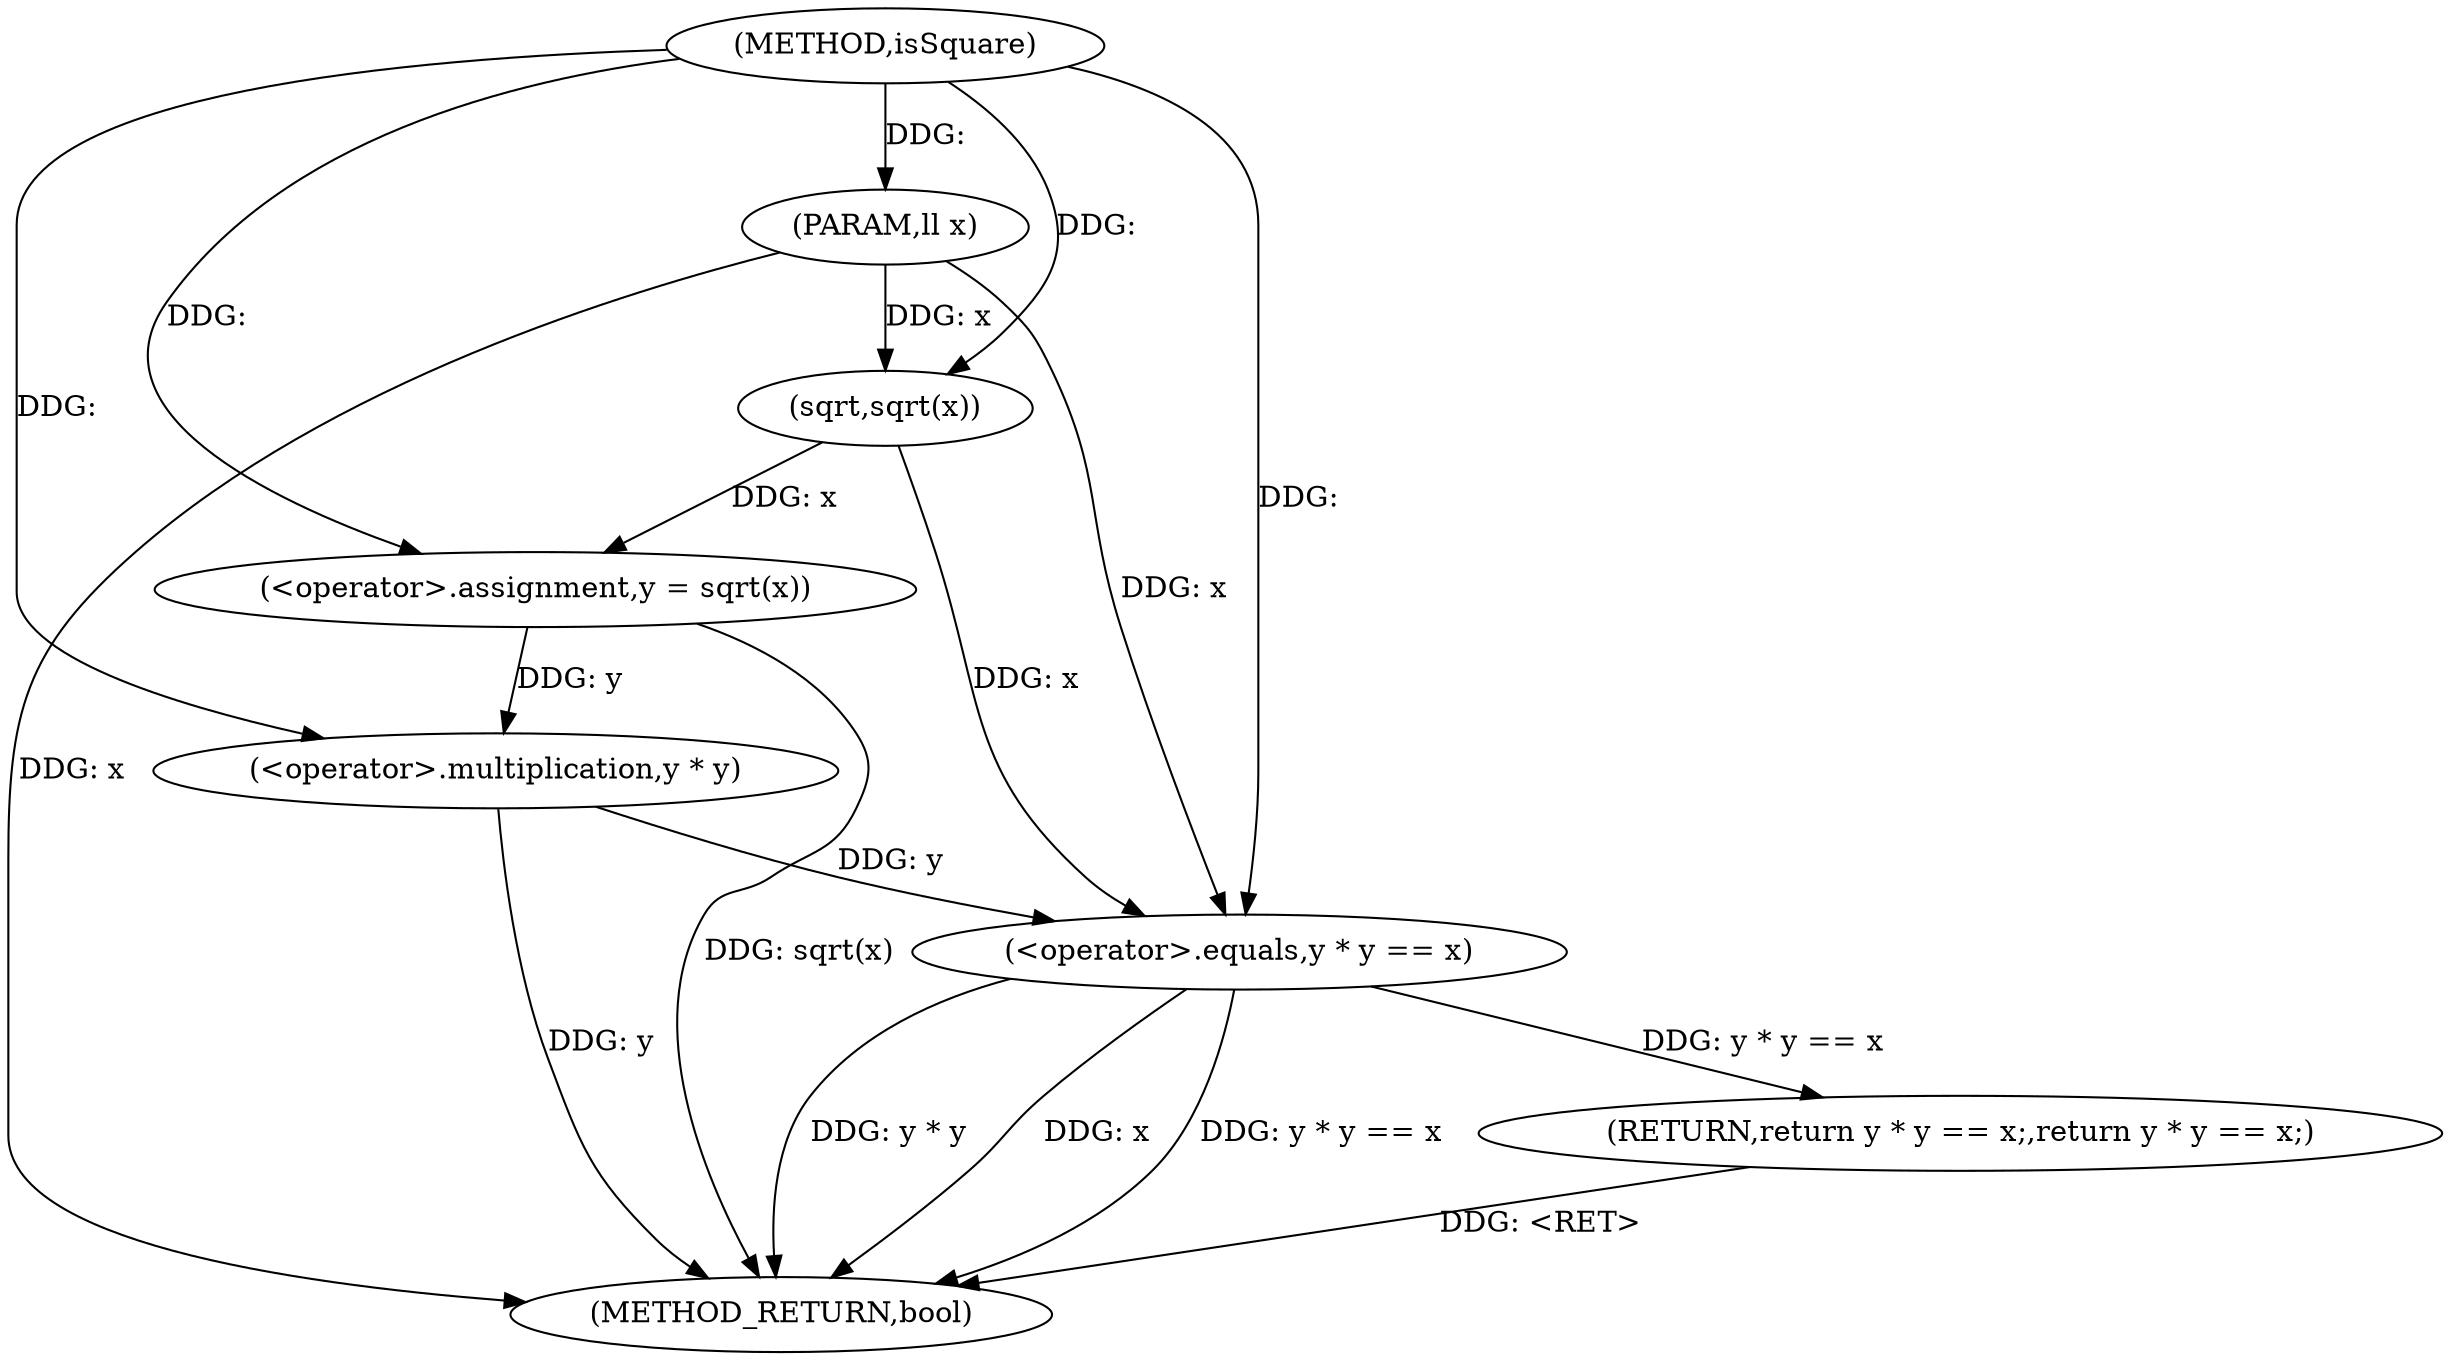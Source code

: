 digraph "isSquare" {  
"1000179" [label = "(METHOD,isSquare)" ]
"1000193" [label = "(METHOD_RETURN,bool)" ]
"1000180" [label = "(PARAM,ll x)" ]
"1000183" [label = "(<operator>.assignment,y = sqrt(x))" ]
"1000187" [label = "(RETURN,return y * y == x;,return y * y == x;)" ]
"1000188" [label = "(<operator>.equals,y * y == x)" ]
"1000185" [label = "(sqrt,sqrt(x))" ]
"1000189" [label = "(<operator>.multiplication,y * y)" ]
  "1000187" -> "1000193"  [ label = "DDG: <RET>"] 
  "1000180" -> "1000193"  [ label = "DDG: x"] 
  "1000183" -> "1000193"  [ label = "DDG: sqrt(x)"] 
  "1000189" -> "1000193"  [ label = "DDG: y"] 
  "1000188" -> "1000193"  [ label = "DDG: y * y"] 
  "1000188" -> "1000193"  [ label = "DDG: x"] 
  "1000188" -> "1000193"  [ label = "DDG: y * y == x"] 
  "1000179" -> "1000180"  [ label = "DDG: "] 
  "1000185" -> "1000183"  [ label = "DDG: x"] 
  "1000188" -> "1000187"  [ label = "DDG: y * y == x"] 
  "1000179" -> "1000183"  [ label = "DDG: "] 
  "1000180" -> "1000185"  [ label = "DDG: x"] 
  "1000179" -> "1000185"  [ label = "DDG: "] 
  "1000189" -> "1000188"  [ label = "DDG: y"] 
  "1000185" -> "1000188"  [ label = "DDG: x"] 
  "1000180" -> "1000188"  [ label = "DDG: x"] 
  "1000179" -> "1000188"  [ label = "DDG: "] 
  "1000183" -> "1000189"  [ label = "DDG: y"] 
  "1000179" -> "1000189"  [ label = "DDG: "] 
}
